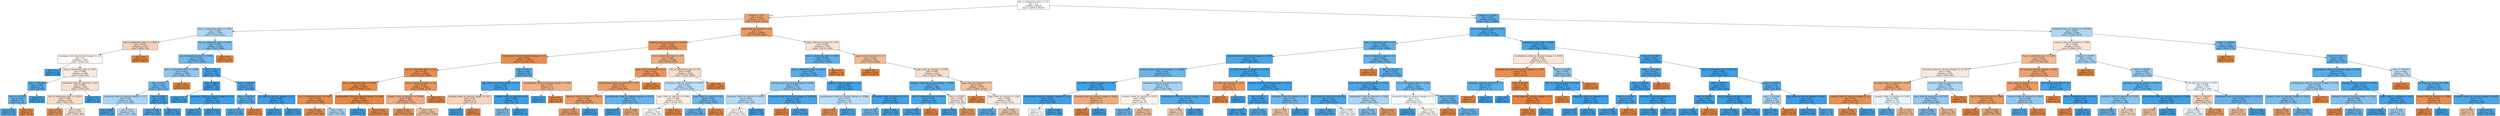 digraph Tree {
node [shape=box, style="filled", color="black"] ;
0 [label="due_vs_submission_date <= 1.0\ngini = 0.5\nsamples = 96638\nvalue = [48319, 48319]", fillcolor="#e5813900"] ;
1 [label="weight <= 0.07\ngini = 0.339\nsamples = 52759\nvalue = [41346, 11413]", fillcolor="#e58139b9"] ;
0 -> 1 [labeldistance=2.5, labelangle=45, headlabel="True"] ;
2 [label="due_vs_submission_date <= -1.002\ngini = 0.468\nsamples = 3860\nvalue = [1438, 2422]", fillcolor="#399de568"] ;
1 -> 2 ;
3 [label="due_vs_submission_date <= -1.995\ngini = 0.476\nsamples = 1320\nvalue = [806, 514]", fillcolor="#e581395c"] ;
2 -> 3 ;
4 [label="homepage_clicks_by_interval_change <= -0.5\ngini = 0.5\nsamples = 1058\nvalue = [544, 514]", fillcolor="#e581390e"] ;
3 -> 4 ;
5 [label="gini = 0.0\nsamples = 58\nvalue = [0, 58]", fillcolor="#399de5ff"] ;
4 -> 5 ;
6 [label="due_vs_submission_date <= -90.5\ngini = 0.496\nsamples = 1000\nvalue = [544, 456]", fillcolor="#e5813929"] ;
4 -> 6 ;
7 [label="date <= 235.364\ngini = 0.204\nsamples = 52\nvalue = [6, 46]", fillcolor="#399de5de"] ;
6 -> 7 ;
8 [label="date <= 227.623\ngini = 0.291\nsamples = 34\nvalue = [6, 28]", fillcolor="#399de5c8"] ;
7 -> 8 ;
9 [label="gini = 0.124\nsamples = 30\nvalue = [2, 28]", fillcolor="#399de5ed"] ;
8 -> 9 ;
10 [label="gini = 0.0\nsamples = 4\nvalue = [4, 0]", fillcolor="#e58139ff"] ;
8 -> 10 ;
11 [label="gini = 0.0\nsamples = 18\nvalue = [0, 18]", fillcolor="#399de5ff"] ;
7 -> 11 ;
12 [label="oucontent_clicks_by_interval <= 30.0\ngini = 0.491\nsamples = 948\nvalue = [538, 410]", fillcolor="#e581393d"] ;
6 -> 12 ;
13 [label="due_vs_submission_date <= -4.253\ngini = 0.487\nsamples = 929\nvalue = [538, 391]", fillcolor="#e5813946"] ;
12 -> 13 ;
14 [label="gini = 0.209\nsamples = 59\nvalue = [52, 7]", fillcolor="#e58139dd"] ;
13 -> 14 ;
15 [label="gini = 0.493\nsamples = 870\nvalue = [486, 384]", fillcolor="#e5813936"] ;
13 -> 15 ;
16 [label="gini = 0.0\nsamples = 19\nvalue = [0, 19]", fillcolor="#399de5ff"] ;
12 -> 16 ;
17 [label="gini = 0.0\nsamples = 262\nvalue = [262, 0]", fillcolor="#e58139ff"] ;
3 -> 17 ;
18 [label="due_vs_submission_date <= 0.006\ngini = 0.374\nsamples = 2540\nvalue = [632, 1908]", fillcolor="#399de5ab"] ;
2 -> 18 ;
19 [label="due_vs_submission_date <= -0.005\ngini = 0.339\nsamples = 2435\nvalue = [527, 1908]", fillcolor="#399de5b9"] ;
18 -> 19 ;
20 [label="due_vs_submission_date <= -0.998\ngini = 0.422\nsamples = 1608\nvalue = [486, 1122]", fillcolor="#399de591"] ;
19 -> 20 ;
21 [label="date <= 231.5\ngini = 0.328\nsamples = 1415\nvalue = [293, 1122]", fillcolor="#399de5bc"] ;
20 -> 21 ;
22 [label="oucontent_clicks_by_interval_change <= -2.5\ngini = 0.46\nsamples = 758\nvalue = [272, 486]", fillcolor="#399de570"] ;
21 -> 22 ;
23 [label="gini = 0.045\nsamples = 43\nvalue = [1, 42]", fillcolor="#399de5f9"] ;
22 -> 23 ;
24 [label="gini = 0.471\nsamples = 715\nvalue = [271, 444]", fillcolor="#399de563"] ;
22 -> 24 ;
25 [label="date <= 238.5\ngini = 0.062\nsamples = 657\nvalue = [21, 636]", fillcolor="#399de5f7"] ;
21 -> 25 ;
26 [label="gini = 0.128\nsamples = 305\nvalue = [21, 284]", fillcolor="#399de5ec"] ;
25 -> 26 ;
27 [label="gini = 0.0\nsamples = 352\nvalue = [0, 352]", fillcolor="#399de5ff"] ;
25 -> 27 ;
28 [label="gini = 0.0\nsamples = 193\nvalue = [193, 0]", fillcolor="#e58139ff"] ;
20 -> 28 ;
29 [label="date <= 231.5\ngini = 0.094\nsamples = 827\nvalue = [41, 786]", fillcolor="#399de5f2"] ;
19 -> 29 ;
30 [label="date <= 224.5\ngini = 0.006\nsamples = 325\nvalue = [1, 324]", fillcolor="#399de5fe"] ;
29 -> 30 ;
31 [label="gini = 0.0\nsamples = 176\nvalue = [0, 176]", fillcolor="#399de5ff"] ;
30 -> 31 ;
32 [label="homepage_clicks_by_interval_change <= -1.0\ngini = 0.013\nsamples = 149\nvalue = [1, 148]", fillcolor="#399de5fd"] ;
30 -> 32 ;
33 [label="gini = 0.0\nsamples = 11\nvalue = [0, 11]", fillcolor="#399de5ff"] ;
32 -> 33 ;
34 [label="gini = 0.014\nsamples = 138\nvalue = [1, 137]", fillcolor="#399de5fd"] ;
32 -> 34 ;
35 [label="date <= 240.685\ngini = 0.147\nsamples = 502\nvalue = [40, 462]", fillcolor="#399de5e9"] ;
29 -> 35 ;
36 [label="date <= 236.219\ngini = 0.239\nsamples = 281\nvalue = [39, 242]", fillcolor="#399de5d6"] ;
35 -> 36 ;
37 [label="gini = 0.175\nsamples = 268\nvalue = [26, 242]", fillcolor="#399de5e4"] ;
36 -> 37 ;
38 [label="gini = 0.0\nsamples = 13\nvalue = [13, 0]", fillcolor="#e58139ff"] ;
36 -> 38 ;
39 [label="url_clicks_by_interval_change <= -0.5\ngini = 0.009\nsamples = 221\nvalue = [1, 220]", fillcolor="#399de5fe"] ;
35 -> 39 ;
40 [label="gini = 0.0\nsamples = 23\nvalue = [0, 23]", fillcolor="#399de5ff"] ;
39 -> 40 ;
41 [label="gini = 0.01\nsamples = 198\nvalue = [1, 197]", fillcolor="#399de5fe"] ;
39 -> 41 ;
42 [label="gini = 0.0\nsamples = 105\nvalue = [105, 0]", fillcolor="#e58139ff"] ;
18 -> 42 ;
43 [label="page_clicks_by_interval <= 1.0\ngini = 0.3\nsamples = 48899\nvalue = [39908, 8991]", fillcolor="#e58139c6"] ;
1 -> 43 ;
44 [label="forumng_clicks_by_interval <= 21.999\ngini = 0.239\nsamples = 41481\nvalue = [35738, 5743]", fillcolor="#e58139d6"] ;
43 -> 44 ;
45 [label="htmlactivity_clicks_by_interval_change <= 1.0\ngini = 0.168\nsamples = 29933\nvalue = [27168, 2765]", fillcolor="#e58139e5"] ;
44 -> 45 ;
46 [label="due_vs_submission_date <= -0.0\ngini = 0.164\nsamples = 29842\nvalue = [27156, 2686]", fillcolor="#e58139e6"] ;
45 -> 46 ;
47 [label="due_vs_submission_date <= -4.999\ngini = 0.116\nsamples = 19600\nvalue = [18388, 1212]", fillcolor="#e58139ee"] ;
46 -> 47 ;
48 [label="due_vs_submission_date <= -5.001\ngini = 0.164\nsamples = 10015\nvalue = [9115, 900]", fillcolor="#e58139e6"] ;
47 -> 48 ;
49 [label="gini = 0.149\nsamples = 9859\nvalue = [9059, 800]", fillcolor="#e58139e8"] ;
48 -> 49 ;
50 [label="gini = 0.46\nsamples = 156\nvalue = [56, 100]", fillcolor="#399de570"] ;
48 -> 50 ;
51 [label="questionnaire_clicks_by_interval_change <= -9.68\ngini = 0.063\nsamples = 9585\nvalue = [9273, 312]", fillcolor="#e58139f6"] ;
47 -> 51 ;
52 [label="gini = 0.0\nsamples = 10\nvalue = [0, 10]", fillcolor="#399de5ff"] ;
51 -> 52 ;
53 [label="gini = 0.061\nsamples = 9575\nvalue = [9273, 302]", fillcolor="#e58139f7"] ;
51 -> 53 ;
54 [label="due_vs_submission_date <= 0.0\ngini = 0.246\nsamples = 10242\nvalue = [8768, 1474]", fillcolor="#e58139d4"] ;
46 -> 54 ;
55 [label="subpage_clicks_by_interval <= 10.996\ngini = 0.385\nsamples = 5655\nvalue = [4181, 1474]", fillcolor="#e58139a5"] ;
54 -> 55 ;
56 [label="gini = 0.202\nsamples = 2012\nvalue = [1782, 230]", fillcolor="#e58139de"] ;
55 -> 56 ;
57 [label="gini = 0.45\nsamples = 3643\nvalue = [2399, 1244]", fillcolor="#e581397b"] ;
55 -> 57 ;
58 [label="gini = 0.0\nsamples = 4587\nvalue = [4587, 0]", fillcolor="#e58139ff"] ;
54 -> 58 ;
59 [label="date <= 167.5\ngini = 0.229\nsamples = 91\nvalue = [12, 79]", fillcolor="#399de5d8"] ;
45 -> 59 ;
60 [label="quiz_clicks_by_interval_change <= -0.5\ngini = 0.095\nsamples = 80\nvalue = [4, 76]", fillcolor="#399de5f2"] ;
59 -> 60 ;
61 [label="forumng_clicks_by_interval_change <= -24.5\ngini = 0.48\nsamples = 5\nvalue = [3, 2]", fillcolor="#e5813955"] ;
60 -> 61 ;
62 [label="gini = 0.0\nsamples = 2\nvalue = [0, 2]", fillcolor="#399de5ff"] ;
61 -> 62 ;
63 [label="gini = 0.0\nsamples = 3\nvalue = [3, 0]", fillcolor="#e58139ff"] ;
61 -> 63 ;
64 [label="subpage_clicks_by_interval <= 4.0\ngini = 0.026\nsamples = 75\nvalue = [1, 74]", fillcolor="#399de5fc"] ;
60 -> 64 ;
65 [label="gini = 0.375\nsamples = 4\nvalue = [1, 3]", fillcolor="#399de5aa"] ;
64 -> 65 ;
66 [label="gini = 0.0\nsamples = 71\nvalue = [0, 71]", fillcolor="#399de5ff"] ;
64 -> 66 ;
67 [label="oucollaborate_clicks_by_interval_change <= 0.636\ngini = 0.397\nsamples = 11\nvalue = [8, 3]", fillcolor="#e581399f"] ;
59 -> 67 ;
68 [label="gini = 0.0\nsamples = 3\nvalue = [0, 3]", fillcolor="#399de5ff"] ;
67 -> 68 ;
69 [label="gini = 0.0\nsamples = 8\nvalue = [8, 0]", fillcolor="#e58139ff"] ;
67 -> 69 ;
70 [label="due_vs_submission_date <= -0.0\ngini = 0.383\nsamples = 11548\nvalue = [8570, 2978]", fillcolor="#e58139a6"] ;
44 -> 70 ;
71 [label="page_clicks_by_interval <= 0.0\ngini = 0.241\nsamples = 6788\nvalue = [5838, 950]", fillcolor="#e58139d6"] ;
70 -> 71 ;
72 [label="questionnaire_clicks_by_interval <= 7.997\ngini = 0.302\nsamples = 5135\nvalue = [4185, 950]", fillcolor="#e58139c5"] ;
71 -> 72 ;
73 [label="forumng_clicks_by_interval <= 187.5\ngini = 0.287\nsamples = 5044\nvalue = [4169, 875]", fillcolor="#e58139c9"] ;
72 -> 73 ;
74 [label="gini = 0.278\nsamples = 5002\nvalue = [4169, 833]", fillcolor="#e58139cc"] ;
73 -> 74 ;
75 [label="gini = 0.0\nsamples = 42\nvalue = [0, 42]", fillcolor="#399de5ff"] ;
73 -> 75 ;
76 [label="oucollaborate_clicks_by_interval_change <= 0.019\ngini = 0.29\nsamples = 91\nvalue = [16, 75]", fillcolor="#399de5c9"] ;
72 -> 76 ;
77 [label="gini = 0.053\nsamples = 73\nvalue = [2, 71]", fillcolor="#399de5f8"] ;
76 -> 77 ;
78 [label="gini = 0.346\nsamples = 18\nvalue = [14, 4]", fillcolor="#e58139b6"] ;
76 -> 78 ;
79 [label="gini = 0.0\nsamples = 1653\nvalue = [1653, 0]", fillcolor="#e58139ff"] ;
71 -> 79 ;
80 [label="due_vs_submission_date <= 0.0\ngini = 0.489\nsamples = 4760\nvalue = [2732, 2028]", fillcolor="#e5813942"] ;
70 -> 80 ;
81 [label="homepage_clicks_by_interval <= 52.955\ngini = 0.481\nsamples = 3398\nvalue = [1370, 2028]", fillcolor="#399de553"] ;
80 -> 81 ;
82 [label="page_clicks_by_interval <= 0.006\ngini = 0.498\nsamples = 2075\nvalue = [1108, 967]", fillcolor="#e5813920"] ;
81 -> 82 ;
83 [label="gini = 0.5\nsamples = 1921\nvalue = [954, 967]", fillcolor="#399de503"] ;
82 -> 83 ;
84 [label="gini = 0.0\nsamples = 154\nvalue = [154, 0]", fillcolor="#e58139ff"] ;
82 -> 84 ;
85 [label="page_clicks_by_interval <= 0.0\ngini = 0.318\nsamples = 1323\nvalue = [262, 1061]", fillcolor="#399de5c0"] ;
81 -> 85 ;
86 [label="gini = 0.249\nsamples = 1242\nvalue = [181, 1061]", fillcolor="#399de5d3"] ;
85 -> 86 ;
87 [label="gini = 0.0\nsamples = 81\nvalue = [81, 0]", fillcolor="#e58139ff"] ;
85 -> 87 ;
88 [label="gini = 0.0\nsamples = 1362\nvalue = [1362, 0]", fillcolor="#e58139ff"] ;
80 -> 88 ;
89 [label="page_clicks_by_interval <= 1.001\ngini = 0.492\nsamples = 7418\nvalue = [4170, 3248]", fillcolor="#e5813938"] ;
43 -> 89 ;
90 [label="due_vs_submission_date <= 0.005\ngini = 0.253\nsamples = 1597\nvalue = [237, 1360]", fillcolor="#399de5d3"] ;
89 -> 90 ;
91 [label="due_vs_submission_date <= -0.029\ngini = 0.23\nsamples = 1568\nvalue = [208, 1360]", fillcolor="#399de5d8"] ;
90 -> 91 ;
92 [label="forumng_clicks_by_interval_change <= 6.885\ngini = 0.408\nsamples = 553\nvalue = [158, 395]", fillcolor="#399de599"] ;
91 -> 92 ;
93 [label="oucontent_clicks_by_interval <= 255.47\ngini = 0.476\nsamples = 375\nvalue = [146, 229]", fillcolor="#399de55c"] ;
92 -> 93 ;
94 [label="gini = 0.5\nsamples = 283\nvalue = [145, 138]", fillcolor="#e581390c"] ;
93 -> 94 ;
95 [label="gini = 0.022\nsamples = 92\nvalue = [1, 91]", fillcolor="#399de5fc"] ;
93 -> 95 ;
96 [label="oucontent_clicks_by_interval_change <= -283.896\ngini = 0.126\nsamples = 178\nvalue = [12, 166]", fillcolor="#399de5ed"] ;
92 -> 96 ;
97 [label="gini = 0.0\nsamples = 4\nvalue = [4, 0]", fillcolor="#e58139ff"] ;
96 -> 97 ;
98 [label="gini = 0.088\nsamples = 174\nvalue = [8, 166]", fillcolor="#399de5f3"] ;
96 -> 98 ;
99 [label="subpage_clicks_by_interval <= 8.5\ngini = 0.094\nsamples = 1015\nvalue = [50, 965]", fillcolor="#399de5f2"] ;
91 -> 99 ;
100 [label="questionnaire_clicks_by_interval_change <= -0.004\ngini = 0.477\nsamples = 28\nvalue = [11, 17]", fillcolor="#399de55a"] ;
99 -> 100 ;
101 [label="gini = 0.165\nsamples = 11\nvalue = [10, 1]", fillcolor="#e58139e6"] ;
100 -> 101 ;
102 [label="gini = 0.111\nsamples = 17\nvalue = [1, 16]", fillcolor="#399de5ef"] ;
100 -> 102 ;
103 [label="oucontent_clicks_by_interval <= 21.5\ngini = 0.076\nsamples = 987\nvalue = [39, 948]", fillcolor="#399de5f5"] ;
99 -> 103 ;
104 [label="gini = 0.324\nsamples = 59\nvalue = [12, 47]", fillcolor="#399de5be"] ;
103 -> 104 ;
105 [label="gini = 0.056\nsamples = 928\nvalue = [27, 901]", fillcolor="#399de5f7"] ;
103 -> 105 ;
106 [label="gini = 0.0\nsamples = 29\nvalue = [29, 0]", fillcolor="#e58139ff"] ;
90 -> 106 ;
107 [label="page_clicks_by_interval <= 2.0\ngini = 0.438\nsamples = 5821\nvalue = [3933, 1888]", fillcolor="#e5813985"] ;
89 -> 107 ;
108 [label="gini = 0.0\nsamples = 1398\nvalue = [1398, 0]", fillcolor="#e58139ff"] ;
107 -> 108 ;
109 [label="page_clicks_by_interval <= 2.001\ngini = 0.489\nsamples = 4423\nvalue = [2535, 1888]", fillcolor="#e5813941"] ;
107 -> 109 ;
110 [label="dualpane_clicks_by_interval_change <= 0.004\ngini = 0.23\nsamples = 664\nvalue = [88, 576]", fillcolor="#399de5d8"] ;
109 -> 110 ;
111 [label="due_vs_submission_date <= 0.015\ngini = 0.116\nsamples = 568\nvalue = [35, 533]", fillcolor="#399de5ee"] ;
110 -> 111 ;
112 [label="gini = 0.089\nsamples = 559\nvalue = [26, 533]", fillcolor="#399de5f3"] ;
111 -> 112 ;
113 [label="gini = 0.0\nsamples = 9\nvalue = [9, 0]", fillcolor="#e58139ff"] ;
111 -> 113 ;
114 [label="date <= 97.882\ngini = 0.495\nsamples = 96\nvalue = [53, 43]", fillcolor="#e5813930"] ;
110 -> 114 ;
115 [label="gini = 0.054\nsamples = 36\nvalue = [1, 35]", fillcolor="#399de5f8"] ;
114 -> 115 ;
116 [label="gini = 0.231\nsamples = 60\nvalue = [52, 8]", fillcolor="#e58139d8"] ;
114 -> 116 ;
117 [label="page_clicks_by_interval <= 3.0\ngini = 0.454\nsamples = 3759\nvalue = [2447, 1312]", fillcolor="#e5813976"] ;
109 -> 117 ;
118 [label="gini = 0.0\nsamples = 892\nvalue = [892, 0]", fillcolor="#e58139ff"] ;
117 -> 118 ;
119 [label="page_clicks_by_interval <= 3.001\ngini = 0.496\nsamples = 2867\nvalue = [1555, 1312]", fillcolor="#e5813928"] ;
117 -> 119 ;
120 [label="gini = 0.21\nsamples = 562\nvalue = [67, 495]", fillcolor="#399de5dc"] ;
119 -> 120 ;
121 [label="gini = 0.458\nsamples = 2305\nvalue = [1488, 817]", fillcolor="#e5813973"] ;
119 -> 121 ;
122 [label="weight <= 12.528\ngini = 0.267\nsamples = 43879\nvalue = [6973, 36906]", fillcolor="#399de5cf"] ;
0 -> 122 [labeldistance=2.5, labelangle=-45, headlabel="False"] ;
123 [label="due_vs_submission_date <= 32.921\ngini = 0.187\nsamples = 34875\nvalue = [3647, 31228]", fillcolor="#399de5e1"] ;
122 -> 123 ;
124 [label="due_vs_submission_date <= 1.0\ngini = 0.256\nsamples = 18334\nvalue = [2766, 15568]", fillcolor="#399de5d2"] ;
123 -> 124 ;
125 [label="oucontent_clicks_by_interval_change <= -4.099\ngini = 0.118\nsamples = 4528\nvalue = [286, 4242]", fillcolor="#399de5ee"] ;
124 -> 125 ;
126 [label="subpage_clicks_by_interval_change <= -20.969\ngini = 0.314\nsamples = 641\nvalue = [125, 516]", fillcolor="#399de5c1"] ;
125 -> 126 ;
127 [label="url_clicks_by_interval_change <= 3.307\ngini = 0.091\nsamples = 336\nvalue = [16, 320]", fillcolor="#399de5f2"] ;
126 -> 127 ;
128 [label="ouelluminate_clicks_by_interval_change <= -11.0\ngini = 0.059\nsamples = 328\nvalue = [10, 318]", fillcolor="#399de5f7"] ;
127 -> 128 ;
129 [label="gini = 0.5\nsamples = 4\nvalue = [2, 2]", fillcolor="#e5813900"] ;
128 -> 129 ;
130 [label="gini = 0.048\nsamples = 324\nvalue = [8, 316]", fillcolor="#399de5f9"] ;
128 -> 130 ;
131 [label="forumng_clicks_by_interval_change <= 0.661\ngini = 0.375\nsamples = 8\nvalue = [6, 2]", fillcolor="#e58139aa"] ;
127 -> 131 ;
132 [label="gini = 0.0\nsamples = 6\nvalue = [6, 0]", fillcolor="#e58139ff"] ;
131 -> 132 ;
133 [label="gini = 0.0\nsamples = 2\nvalue = [0, 2]", fillcolor="#399de5ff"] ;
131 -> 133 ;
134 [label="homepage_clicks_by_interval <= 29.737\ngini = 0.459\nsamples = 305\nvalue = [109, 196]", fillcolor="#399de571"] ;
126 -> 134 ;
135 [label="resource_clicks_by_interval <= 0.052\ngini = 0.499\nsamples = 183\nvalue = [96, 87]", fillcolor="#e5813918"] ;
134 -> 135 ;
136 [label="gini = 0.307\nsamples = 58\nvalue = [11, 47]", fillcolor="#399de5c3"] ;
135 -> 136 ;
137 [label="gini = 0.435\nsamples = 125\nvalue = [85, 40]", fillcolor="#e5813987"] ;
135 -> 137 ;
138 [label="ouelluminate_clicks_by_interval_change <= -0.046\ngini = 0.19\nsamples = 122\nvalue = [13, 109]", fillcolor="#399de5e1"] ;
134 -> 138 ;
139 [label="gini = 0.469\nsamples = 16\nvalue = [10, 6]", fillcolor="#e5813966"] ;
138 -> 139 ;
140 [label="gini = 0.055\nsamples = 106\nvalue = [3, 103]", fillcolor="#399de5f8"] ;
138 -> 140 ;
141 [label="url_clicks_by_interval_change <= -33.457\ngini = 0.079\nsamples = 3887\nvalue = [161, 3726]", fillcolor="#399de5f4"] ;
125 -> 141 ;
142 [label="url_clicks_by_interval <= 2.142\ngini = 0.278\nsamples = 12\nvalue = [10, 2]", fillcolor="#e58139cc"] ;
141 -> 142 ;
143 [label="gini = 0.0\nsamples = 10\nvalue = [10, 0]", fillcolor="#e58139ff"] ;
142 -> 143 ;
144 [label="gini = 0.0\nsamples = 2\nvalue = [0, 2]", fillcolor="#399de5ff"] ;
142 -> 144 ;
145 [label="subpage_clicks_by_interval_change <= 106.5\ngini = 0.075\nsamples = 3875\nvalue = [151, 3724]", fillcolor="#399de5f5"] ;
141 -> 145 ;
146 [label="date <= 231.5\ngini = 0.062\nsamples = 3727\nvalue = [120, 3607]", fillcolor="#399de5f7"] ;
145 -> 146 ;
147 [label="gini = 0.041\nsamples = 3227\nvalue = [67, 3160]", fillcolor="#399de5fa"] ;
146 -> 147 ;
148 [label="gini = 0.19\nsamples = 500\nvalue = [53, 447]", fillcolor="#399de5e1"] ;
146 -> 148 ;
149 [label="homepage_clicks_by_interval <= 90.0\ngini = 0.331\nsamples = 148\nvalue = [31, 117]", fillcolor="#399de5bb"] ;
145 -> 149 ;
150 [label="gini = 0.449\nsamples = 47\nvalue = [31, 16]", fillcolor="#e581397b"] ;
149 -> 150 ;
151 [label="gini = 0.0\nsamples = 101\nvalue = [0, 101]", fillcolor="#399de5ff"] ;
149 -> 151 ;
152 [label="due_vs_submission_date <= 2.0\ngini = 0.295\nsamples = 13806\nvalue = [2480, 11326]", fillcolor="#399de5c7"] ;
124 -> 152 ;
153 [label="gini = 0.0\nsamples = 664\nvalue = [664, 0]", fillcolor="#e58139ff"] ;
152 -> 153 ;
154 [label="date <= 227.343\ngini = 0.238\nsamples = 13142\nvalue = [1816, 11326]", fillcolor="#399de5d6"] ;
152 -> 154 ;
155 [label="page_clicks_by_interval_change <= 4.025\ngini = 0.151\nsamples = 7283\nvalue = [597, 6686]", fillcolor="#399de5e8"] ;
154 -> 155 ;
156 [label="quiz_clicks_by_interval <= 679.213\ngini = 0.123\nsamples = 6877\nvalue = [451, 6426]", fillcolor="#399de5ed"] ;
155 -> 156 ;
157 [label="gini = 0.109\nsamples = 6750\nvalue = [390, 6360]", fillcolor="#399de5ef"] ;
156 -> 157 ;
158 [label="gini = 0.499\nsamples = 127\nvalue = [61, 66]", fillcolor="#399de513"] ;
156 -> 158 ;
159 [label="htmlactivity_clicks_by_interval <= 1.006\ngini = 0.461\nsamples = 406\nvalue = [146, 260]", fillcolor="#399de570"] ;
155 -> 159 ;
160 [label="gini = 0.375\nsamples = 332\nvalue = [83, 249]", fillcolor="#399de5aa"] ;
159 -> 160 ;
161 [label="gini = 0.253\nsamples = 74\nvalue = [63, 11]", fillcolor="#e58139d2"] ;
159 -> 161 ;
162 [label="due_vs_submission_date <= 2.993\ngini = 0.33\nsamples = 5859\nvalue = [1219, 4640]", fillcolor="#399de5bc"] ;
154 -> 162 ;
163 [label="oucontent_clicks_by_interval_change <= -1.5\ngini = 0.5\nsamples = 631\nvalue = [308, 323]", fillcolor="#399de50c"] ;
162 -> 163 ;
164 [label="gini = 0.0\nsamples = 32\nvalue = [0, 32]", fillcolor="#399de5ff"] ;
163 -> 164 ;
165 [label="gini = 0.5\nsamples = 599\nvalue = [308, 291]", fillcolor="#e581390e"] ;
163 -> 165 ;
166 [label="date <= 235.953\ngini = 0.288\nsamples = 5228\nvalue = [911, 4317]", fillcolor="#399de5c9"] ;
162 -> 166 ;
167 [label="gini = 0.0\nsamples = 44\nvalue = [44, 0]", fillcolor="#e58139ff"] ;
166 -> 167 ;
168 [label="gini = 0.279\nsamples = 5184\nvalue = [867, 4317]", fillcolor="#399de5cc"] ;
166 -> 168 ;
169 [label="assessment_type_CMA <= 0.999\ngini = 0.101\nsamples = 16541\nvalue = [881, 15660]", fillcolor="#399de5f1"] ;
123 -> 169 ;
170 [label="oucollaborate_clicks_by_interval_change <= -0.026\ngini = 0.494\nsamples = 258\nvalue = [143, 115]", fillcolor="#e5813932"] ;
169 -> 170 ;
171 [label="oucollaborate_clicks_by_interval_change <= -1.997\ngini = 0.154\nsamples = 107\nvalue = [98, 9]", fillcolor="#e58139e8"] ;
170 -> 171 ;
172 [label="homepage_clicks_by_interval <= 1.5\ngini = 0.245\nsamples = 7\nvalue = [1, 6]", fillcolor="#399de5d4"] ;
171 -> 172 ;
173 [label="gini = 0.0\nsamples = 1\nvalue = [1, 0]", fillcolor="#e58139ff"] ;
172 -> 173 ;
174 [label="gini = 0.0\nsamples = 6\nvalue = [0, 6]", fillcolor="#399de5ff"] ;
172 -> 174 ;
175 [label="date <= 48.564\ngini = 0.058\nsamples = 100\nvalue = [97, 3]", fillcolor="#e58139f7"] ;
171 -> 175 ;
176 [label="gini = 0.0\nsamples = 1\nvalue = [0, 1]", fillcolor="#399de5ff"] ;
175 -> 176 ;
177 [label="ouwiki_clicks_by_interval_change <= 3.5\ngini = 0.04\nsamples = 99\nvalue = [97, 2]", fillcolor="#e58139fa"] ;
175 -> 177 ;
178 [label="gini = 0.02\nsamples = 98\nvalue = [97, 1]", fillcolor="#e58139fc"] ;
177 -> 178 ;
179 [label="gini = 0.0\nsamples = 1\nvalue = [0, 1]", fillcolor="#399de5ff"] ;
177 -> 179 ;
180 [label="date <= 119.292\ngini = 0.418\nsamples = 151\nvalue = [45, 106]", fillcolor="#399de593"] ;
170 -> 180 ;
181 [label="due_vs_submission_date <= 47.931\ngini = 0.101\nsamples = 112\nvalue = [6, 106]", fillcolor="#399de5f1"] ;
180 -> 181 ;
182 [label="gini = 0.0\nsamples = 5\nvalue = [5, 0]", fillcolor="#e58139ff"] ;
181 -> 182 ;
183 [label="homepage_clicks_by_interval <= 0.5\ngini = 0.019\nsamples = 107\nvalue = [1, 106]", fillcolor="#399de5fd"] ;
181 -> 183 ;
184 [label="gini = 0.046\nsamples = 42\nvalue = [1, 41]", fillcolor="#399de5f9"] ;
183 -> 184 ;
185 [label="gini = 0.0\nsamples = 65\nvalue = [0, 65]", fillcolor="#399de5ff"] ;
183 -> 185 ;
186 [label="gini = 0.0\nsamples = 39\nvalue = [39, 0]", fillcolor="#e58139ff"] ;
180 -> 186 ;
187 [label="date <= 235.998\ngini = 0.087\nsamples = 16283\nvalue = [738, 15545]", fillcolor="#399de5f3"] ;
169 -> 187 ;
188 [label="date <= 227.024\ngini = 0.147\nsamples = 6670\nvalue = [532, 6138]", fillcolor="#399de5e9"] ;
187 -> 188 ;
189 [label="date <= 226.998\ngini = 0.076\nsamples = 6392\nvalue = [254, 6138]", fillcolor="#399de5f4"] ;
188 -> 189 ;
190 [label="date <= 222.001\ngini = 0.132\nsamples = 3533\nvalue = [250, 3283]", fillcolor="#399de5ec"] ;
189 -> 190 ;
191 [label="gini = 0.045\nsamples = 3360\nvalue = [77, 3283]", fillcolor="#399de5f9"] ;
190 -> 191 ;
192 [label="gini = 0.0\nsamples = 173\nvalue = [173, 0]", fillcolor="#e58139ff"] ;
190 -> 192 ;
193 [label="url_clicks_by_interval_change <= 1.5\ngini = 0.003\nsamples = 2859\nvalue = [4, 2855]", fillcolor="#399de5ff"] ;
189 -> 193 ;
194 [label="gini = 0.002\nsamples = 2834\nvalue = [3, 2831]", fillcolor="#399de5ff"] ;
193 -> 194 ;
195 [label="gini = 0.077\nsamples = 25\nvalue = [1, 24]", fillcolor="#399de5f4"] ;
193 -> 195 ;
196 [label="gini = 0.0\nsamples = 278\nvalue = [278, 0]", fillcolor="#e58139ff"] ;
188 -> 196 ;
197 [label="due_vs_submission_date <= 234.102\ngini = 0.042\nsamples = 9613\nvalue = [206, 9407]", fillcolor="#399de5f9"] ;
187 -> 197 ;
198 [label="date <= 240.977\ngini = 0.035\nsamples = 9313\nvalue = [167, 9146]", fillcolor="#399de5fa"] ;
197 -> 198 ;
199 [label="date <= 236.009\ngini = 0.06\nsamples = 4703\nvalue = [145, 4558]", fillcolor="#399de5f7"] ;
198 -> 199 ;
200 [label="gini = 0.016\nsamples = 4594\nvalue = [36, 4558]", fillcolor="#399de5fd"] ;
199 -> 200 ;
201 [label="gini = 0.0\nsamples = 109\nvalue = [109, 0]", fillcolor="#e58139ff"] ;
199 -> 201 ;
202 [label="due_vs_submission_date <= 128.0\ngini = 0.009\nsamples = 4610\nvalue = [22, 4588]", fillcolor="#399de5fe"] ;
198 -> 202 ;
203 [label="gini = 0.018\nsamples = 2404\nvalue = [22, 2382]", fillcolor="#399de5fd"] ;
202 -> 203 ;
204 [label="gini = 0.0\nsamples = 2206\nvalue = [0, 2206]", fillcolor="#399de5ff"] ;
202 -> 204 ;
205 [label="date <= 240.989\ngini = 0.226\nsamples = 300\nvalue = [39, 261]", fillcolor="#399de5d9"] ;
197 -> 205 ;
206 [label="date <= 236.045\ngini = 0.46\nsamples = 103\nvalue = [37, 66]", fillcolor="#399de570"] ;
205 -> 206 ;
207 [label="gini = 0.029\nsamples = 67\nvalue = [1, 66]", fillcolor="#399de5fb"] ;
206 -> 207 ;
208 [label="gini = 0.0\nsamples = 36\nvalue = [36, 0]", fillcolor="#e58139ff"] ;
206 -> 208 ;
209 [label="quiz_clicks_by_interval_change <= 458.5\ngini = 0.02\nsamples = 197\nvalue = [2, 195]", fillcolor="#399de5fc"] ;
205 -> 209 ;
210 [label="gini = 0.011\nsamples = 187\nvalue = [1, 186]", fillcolor="#399de5fe"] ;
209 -> 210 ;
211 [label="gini = 0.18\nsamples = 10\nvalue = [1, 9]", fillcolor="#399de5e3"] ;
209 -> 211 ;
212 [label="oucontent_clicks_by_interval <= 174.927\ngini = 0.466\nsamples = 9004\nvalue = [3326, 5678]", fillcolor="#399de56a"] ;
122 -> 212 ;
213 [label="resource_clicks_by_interval <= 3.999\ngini = 0.494\nsamples = 4335\nvalue = [2408, 1927]", fillcolor="#e5813933"] ;
212 -> 213 ;
214 [label="due_vs_submission_date <= 1.001\ngini = 0.427\nsamples = 2552\nvalue = [1764, 788]", fillcolor="#e581398d"] ;
213 -> 214 ;
215 [label="oucontent_clicks_by_interval_change <= -52.155\ngini = 0.495\nsamples = 1072\nvalue = [590, 482]", fillcolor="#e581392f"] ;
214 -> 215 ;
216 [label="forumng_clicks_by_interval <= 6.995\ngini = 0.365\nsamples = 496\nvalue = [377, 119]", fillcolor="#e58139af"] ;
215 -> 216 ;
217 [label="subpage_clicks_by_interval_change <= 1.0\ngini = 0.19\nsamples = 339\nvalue = [303, 36]", fillcolor="#e58139e1"] ;
216 -> 217 ;
218 [label="gini = 0.131\nsamples = 326\nvalue = [303, 23]", fillcolor="#e58139ec"] ;
217 -> 218 ;
219 [label="gini = 0.0\nsamples = 13\nvalue = [0, 13]", fillcolor="#399de5ff"] ;
217 -> 219 ;
220 [label="resource_clicks_by_interval <= 2.001\ngini = 0.498\nsamples = 157\nvalue = [74, 83]", fillcolor="#399de51c"] ;
216 -> 220 ;
221 [label="gini = 0.2\nsamples = 62\nvalue = [7, 55]", fillcolor="#399de5df"] ;
220 -> 221 ;
222 [label="gini = 0.416\nsamples = 95\nvalue = [67, 28]", fillcolor="#e5813994"] ;
220 -> 222 ;
223 [label="resource_clicks_by_interval <= 3.0\ngini = 0.466\nsamples = 576\nvalue = [213, 363]", fillcolor="#399de569"] ;
215 -> 223 ;
224 [label="quiz_clicks_by_interval <= 207.073\ngini = 0.425\nsamples = 523\nvalue = [160, 363]", fillcolor="#399de58f"] ;
223 -> 224 ;
225 [label="gini = 0.348\nsamples = 433\nvalue = [97, 336]", fillcolor="#399de5b5"] ;
224 -> 225 ;
226 [label="gini = 0.42\nsamples = 90\nvalue = [63, 27]", fillcolor="#e5813992"] ;
224 -> 226 ;
227 [label="gini = 0.0\nsamples = 53\nvalue = [53, 0]", fillcolor="#e58139ff"] ;
223 -> 227 ;
228 [label="url_clicks_by_interval_change <= 6.811\ngini = 0.328\nsamples = 1480\nvalue = [1174, 306]", fillcolor="#e58139bd"] ;
214 -> 228 ;
229 [label="page_clicks_by_interval <= 1.0\ngini = 0.296\nsamples = 1429\nvalue = [1171, 258]", fillcolor="#e58139c7"] ;
228 -> 229 ;
230 [label="due_vs_submission_date <= 1.999\ngini = 0.265\nsamples = 1367\nvalue = [1152, 215]", fillcolor="#e58139cf"] ;
229 -> 230 ;
231 [label="gini = 0.0\nsamples = 369\nvalue = [369, 0]", fillcolor="#e58139ff"] ;
230 -> 231 ;
232 [label="gini = 0.338\nsamples = 998\nvalue = [783, 215]", fillcolor="#e58139b9"] ;
230 -> 232 ;
233 [label="resource_clicks_by_interval <= 3.038\ngini = 0.425\nsamples = 62\nvalue = [19, 43]", fillcolor="#399de58e"] ;
229 -> 233 ;
234 [label="gini = 0.156\nsamples = 47\nvalue = [4, 43]", fillcolor="#399de5e7"] ;
233 -> 234 ;
235 [label="gini = 0.0\nsamples = 15\nvalue = [15, 0]", fillcolor="#e58139ff"] ;
233 -> 235 ;
236 [label="assessment_type_TMA <= 1.0\ngini = 0.111\nsamples = 51\nvalue = [3, 48]", fillcolor="#399de5ef"] ;
228 -> 236 ;
237 [label="gini = 0.0\nsamples = 2\nvalue = [2, 0]", fillcolor="#e58139ff"] ;
236 -> 237 ;
238 [label="due_vs_submission_date <= 1.612\ngini = 0.04\nsamples = 49\nvalue = [1, 48]", fillcolor="#399de5fa"] ;
236 -> 238 ;
239 [label="gini = 0.0\nsamples = 1\nvalue = [1, 0]", fillcolor="#e58139ff"] ;
238 -> 239 ;
240 [label="gini = 0.0\nsamples = 48\nvalue = [0, 48]", fillcolor="#399de5ff"] ;
238 -> 240 ;
241 [label="weight <= 24.987\ngini = 0.461\nsamples = 1783\nvalue = [644, 1139]", fillcolor="#399de56f"] ;
213 -> 241 ;
242 [label="gini = 0.0\nsamples = 109\nvalue = [109, 0]", fillcolor="#e58139ff"] ;
241 -> 242 ;
243 [label="date <= 96.086\ngini = 0.435\nsamples = 1674\nvalue = [535, 1139]", fillcolor="#399de587"] ;
241 -> 243 ;
244 [label="oucontent_clicks_by_interval <= 85.813\ngini = 0.251\nsamples = 801\nvalue = [118, 683]", fillcolor="#399de5d3"] ;
243 -> 244 ;
245 [label="oucontent_clicks_by_interval <= 73.107\ngini = 0.402\nsamples = 399\nvalue = [111, 288]", fillcolor="#399de59d"] ;
244 -> 245 ;
246 [label="gini = 0.289\nsamples = 302\nvalue = [53, 249]", fillcolor="#399de5c9"] ;
245 -> 246 ;
247 [label="gini = 0.481\nsamples = 97\nvalue = [58, 39]", fillcolor="#e5813954"] ;
245 -> 247 ;
248 [label="htmlactivity_clicks_by_interval_change <= -1.498\ngini = 0.034\nsamples = 402\nvalue = [7, 395]", fillcolor="#399de5fa"] ;
244 -> 248 ;
249 [label="gini = 0.444\nsamples = 3\nvalue = [2, 1]", fillcolor="#e581397f"] ;
248 -> 249 ;
250 [label="gini = 0.025\nsamples = 399\nvalue = [5, 394]", fillcolor="#399de5fc"] ;
248 -> 250 ;
251 [label="url_clicks_by_interval <= 3.971\ngini = 0.499\nsamples = 873\nvalue = [417, 456]", fillcolor="#399de516"] ;
243 -> 251 ;
252 [label="date <= 136.023\ngini = 0.477\nsamples = 607\nvalue = [368, 239]", fillcolor="#e5813959"] ;
251 -> 252 ;
253 [label="gini = 0.499\nsamples = 400\nvalue = [191, 209]", fillcolor="#399de516"] ;
252 -> 253 ;
254 [label="gini = 0.248\nsamples = 207\nvalue = [177, 30]", fillcolor="#e58139d4"] ;
252 -> 254 ;
255 [label="homepage_clicks_by_interval_change <= -25.216\ngini = 0.301\nsamples = 266\nvalue = [49, 217]", fillcolor="#399de5c5"] ;
251 -> 255 ;
256 [label="gini = 0.429\nsamples = 61\nvalue = [42, 19]", fillcolor="#e581398c"] ;
255 -> 256 ;
257 [label="gini = 0.066\nsamples = 205\nvalue = [7, 198]", fillcolor="#399de5f6"] ;
255 -> 257 ;
258 [label="weight <= 24.999\ngini = 0.316\nsamples = 4669\nvalue = [918, 3751]", fillcolor="#399de5c1"] ;
212 -> 258 ;
259 [label="gini = 0.0\nsamples = 147\nvalue = [147, 0]", fillcolor="#e58139ff"] ;
258 -> 259 ;
260 [label="date <= 173.122\ngini = 0.283\nsamples = 4522\nvalue = [771, 3751]", fillcolor="#399de5cb"] ;
258 -> 260 ;
261 [label="oucollaborate_clicks_by_interval_change <= -0.01\ngini = 0.213\nsamples = 3730\nvalue = [451, 3279]", fillcolor="#399de5dc"] ;
260 -> 261 ;
262 [label="oucollaborate_clicks_by_interval_change <= -0.99\ngini = 0.434\nsamples = 798\nvalue = [254, 544]", fillcolor="#399de588"] ;
261 -> 262 ;
263 [label="glossary_clicks_by_interval_change <= -0.023\ngini = 0.37\nsamples = 721\nvalue = [177, 544]", fillcolor="#399de5ac"] ;
262 -> 263 ;
264 [label="gini = 0.278\nsamples = 78\nvalue = [65, 13]", fillcolor="#e58139cc"] ;
263 -> 264 ;
265 [label="gini = 0.288\nsamples = 643\nvalue = [112, 531]", fillcolor="#399de5c9"] ;
263 -> 265 ;
266 [label="gini = 0.0\nsamples = 77\nvalue = [77, 0]", fillcolor="#e58139ff"] ;
262 -> 266 ;
267 [label="forumng_clicks_by_interval <= 6.935\ngini = 0.125\nsamples = 2932\nvalue = [197, 2735]", fillcolor="#399de5ed"] ;
261 -> 267 ;
268 [label="dualpane_clicks_by_interval_change <= -7.013\ngini = 0.384\nsamples = 394\nvalue = [102, 292]", fillcolor="#399de5a6"] ;
267 -> 268 ;
269 [label="gini = 0.043\nsamples = 45\nvalue = [44, 1]", fillcolor="#e58139f9"] ;
268 -> 269 ;
270 [label="gini = 0.277\nsamples = 349\nvalue = [58, 291]", fillcolor="#399de5cc"] ;
268 -> 270 ;
271 [label="folder_clicks_by_interval <= 1.012\ngini = 0.072\nsamples = 2538\nvalue = [95, 2443]", fillcolor="#399de5f5"] ;
267 -> 271 ;
272 [label="gini = 0.055\nsamples = 2459\nvalue = [69, 2390]", fillcolor="#399de5f8"] ;
271 -> 272 ;
273 [label="gini = 0.442\nsamples = 79\nvalue = [26, 53]", fillcolor="#399de582"] ;
271 -> 273 ;
274 [label="date <= 198.954\ngini = 0.482\nsamples = 792\nvalue = [320, 472]", fillcolor="#399de552"] ;
260 -> 274 ;
275 [label="gini = 0.0\nsamples = 247\nvalue = [247, 0]", fillcolor="#e58139ff"] ;
274 -> 275 ;
276 [label="url_clicks_by_interval <= 1.887\ngini = 0.232\nsamples = 545\nvalue = [73, 472]", fillcolor="#399de5d8"] ;
274 -> 276 ;
277 [label="ouwiki_clicks_by_interval <= 4.886\ngini = 0.161\nsamples = 34\nvalue = [31, 3]", fillcolor="#e58139e6"] ;
276 -> 277 ;
278 [label="gini = 0.0\nsamples = 31\nvalue = [31, 0]", fillcolor="#e58139ff"] ;
277 -> 278 ;
279 [label="gini = 0.0\nsamples = 3\nvalue = [0, 3]", fillcolor="#399de5ff"] ;
277 -> 279 ;
280 [label="dualpane_clicks_by_interval_change <= -0.057\ngini = 0.151\nsamples = 511\nvalue = [42, 469]", fillcolor="#399de5e8"] ;
276 -> 280 ;
281 [label="gini = 0.444\nsamples = 9\nvalue = [6, 3]", fillcolor="#e581397f"] ;
280 -> 281 ;
282 [label="gini = 0.133\nsamples = 502\nvalue = [36, 466]", fillcolor="#399de5eb"] ;
280 -> 282 ;
}